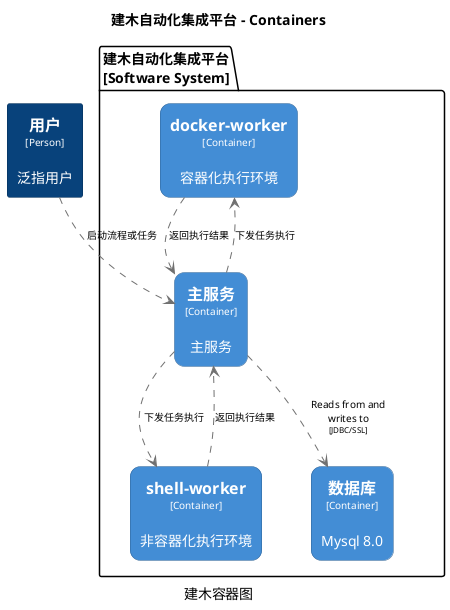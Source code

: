 @startuml(id=jianmu-container)
title 建木自动化集成平台 - Containers
caption 建木容器图

skinparam {
  shadowing false
  arrowFontSize 10
  defaultTextAlignment center
  wrapWidth 200
  maxMessageSize 100
}
hide stereotype
top to bottom direction
skinparam rectangle<<1>> {
  BackgroundColor #08427b
  FontColor #ffffff
  BorderColor #052E56
}
skinparam rectangle<<13>> {
  BackgroundColor #438dd5
  FontColor #ffffff
  BorderColor #2E6295
  roundCorner 20
}
skinparam rectangle<<3>> {
  BackgroundColor #438dd5
  FontColor #ffffff
  BorderColor #2E6295
  roundCorner 20
}
skinparam rectangle<<8>> {
  BackgroundColor #438dd5
  FontColor #ffffff
  BorderColor #2E6295
  roundCorner 20
}
skinparam rectangle<<9>> {
  BackgroundColor #438dd5
  FontColor #ffffff
  BorderColor #2E6295
  roundCorner 20
}
rectangle "==用户\n<size:10>[Person]</size>\n\n泛指用户" <<1>> as 1
package "建木自动化集成平台\n[Software System]" {
  rectangle "==docker-worker\n<size:10>[Container]</size>\n\n容器化执行环境" <<9>> as 9
  rectangle "==shell-worker\n<size:10>[Container]</size>\n\n非容器化执行环境" <<13>> as 13
  rectangle "==主服务\n<size:10>[Container]</size>\n\n主服务" <<3>> as 3
  rectangle "==数据库\n<size:10>[Container]</size>\n\nMysql 8.0" <<8>> as 8
}
9 .[#707070].> 3 : "返回执行结果"
13 .[#707070].> 3 : "返回执行结果"
3 .[#707070].> 9 : "下发任务执行"
3 .[#707070].> 13 : "下发任务执行"
3 .[#707070].> 8 : "Reads from and writes to\n<size:8>[JDBC/SSL]</size>"
1 .[#707070].> 3 : "启动流程或任务"
@enduml